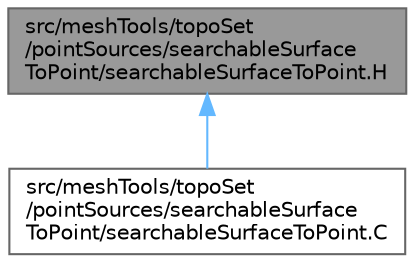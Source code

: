 digraph "src/meshTools/topoSet/pointSources/searchableSurfaceToPoint/searchableSurfaceToPoint.H"
{
 // LATEX_PDF_SIZE
  bgcolor="transparent";
  edge [fontname=Helvetica,fontsize=10,labelfontname=Helvetica,labelfontsize=10];
  node [fontname=Helvetica,fontsize=10,shape=box,height=0.2,width=0.4];
  Node1 [id="Node000001",label="src/meshTools/topoSet\l/pointSources/searchableSurface\lToPoint/searchableSurfaceToPoint.H",height=0.2,width=0.4,color="gray40", fillcolor="grey60", style="filled", fontcolor="black",tooltip=" "];
  Node1 -> Node2 [id="edge1_Node000001_Node000002",dir="back",color="steelblue1",style="solid",tooltip=" "];
  Node2 [id="Node000002",label="src/meshTools/topoSet\l/pointSources/searchableSurface\lToPoint/searchableSurfaceToPoint.C",height=0.2,width=0.4,color="grey40", fillcolor="white", style="filled",URL="$searchableSurfaceToPoint_8C.html",tooltip=" "];
}
